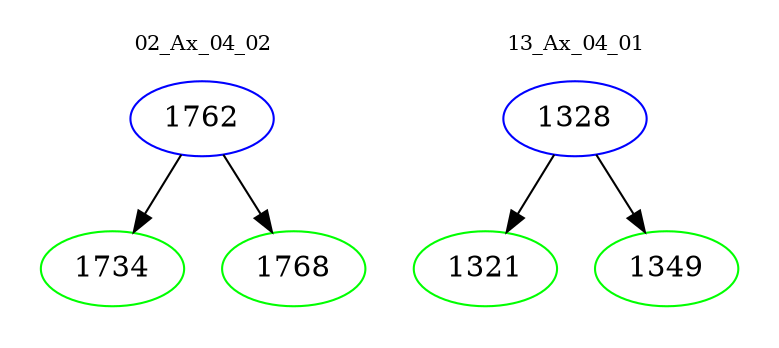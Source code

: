 digraph{
subgraph cluster_0 {
color = white
label = "02_Ax_04_02";
fontsize=10;
T0_1762 [label="1762", color="blue"]
T0_1762 -> T0_1734 [color="black"]
T0_1734 [label="1734", color="green"]
T0_1762 -> T0_1768 [color="black"]
T0_1768 [label="1768", color="green"]
}
subgraph cluster_1 {
color = white
label = "13_Ax_04_01";
fontsize=10;
T1_1328 [label="1328", color="blue"]
T1_1328 -> T1_1321 [color="black"]
T1_1321 [label="1321", color="green"]
T1_1328 -> T1_1349 [color="black"]
T1_1349 [label="1349", color="green"]
}
}
